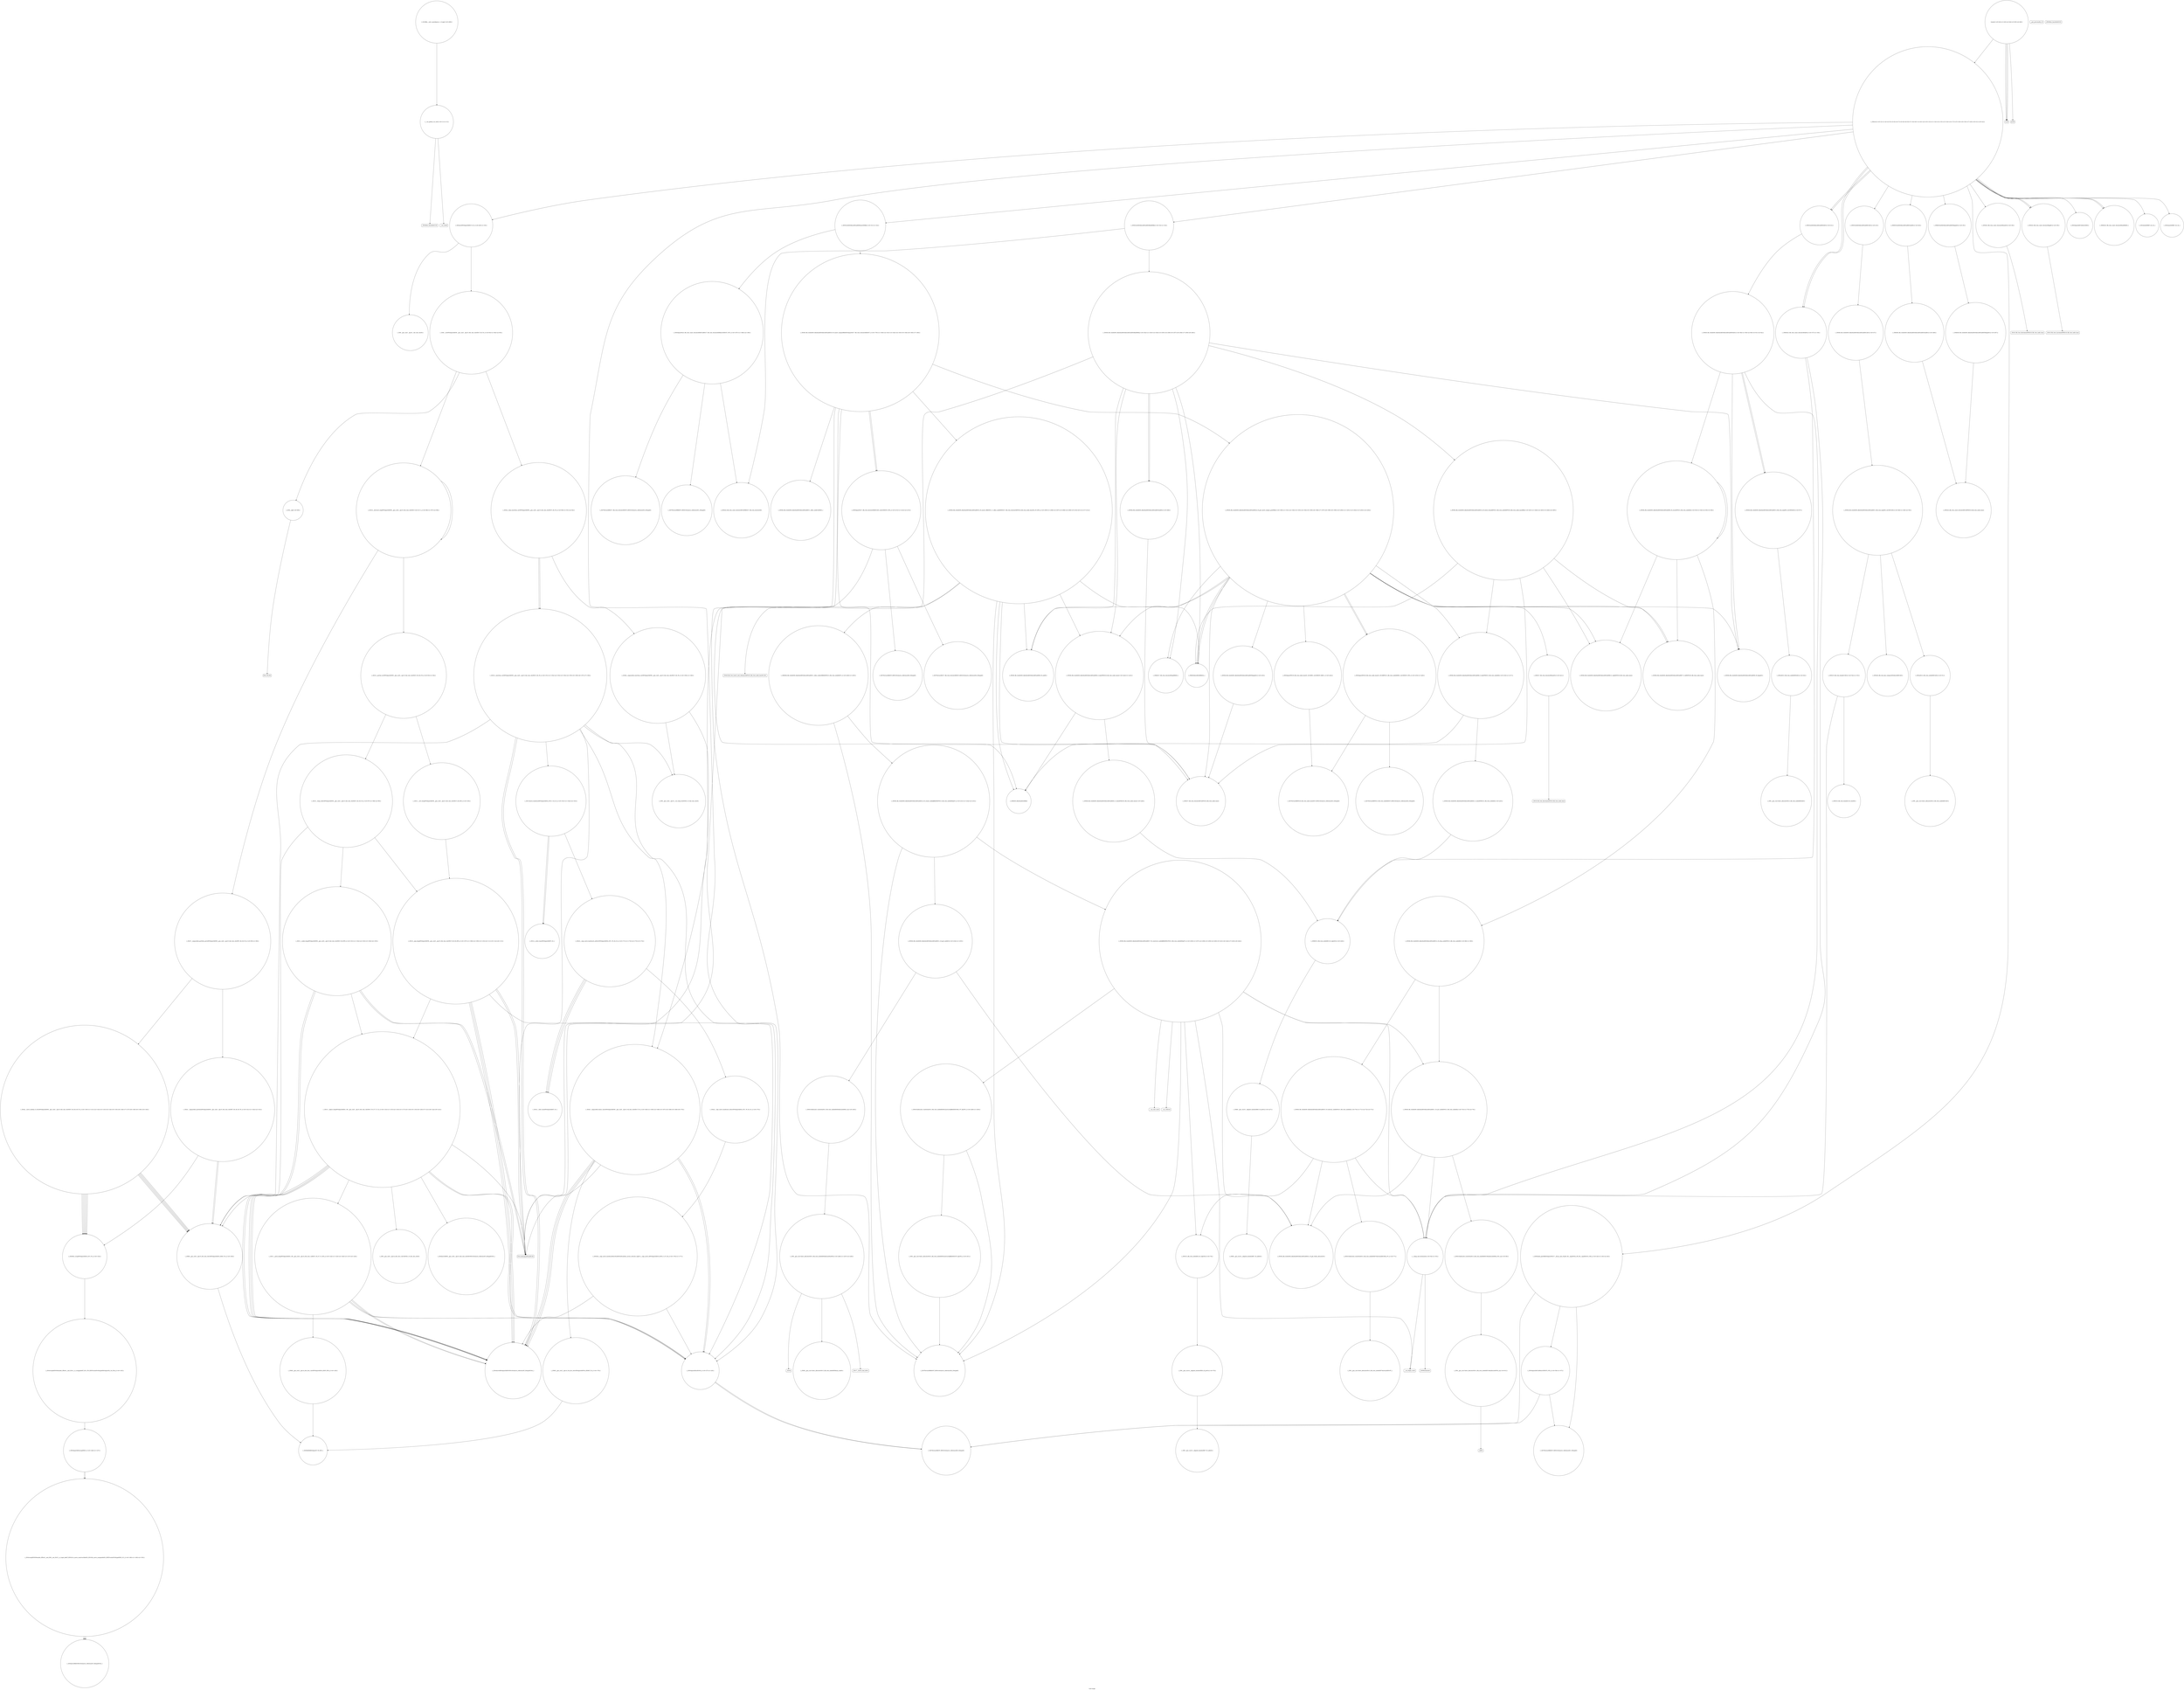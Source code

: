 digraph "Call Graph" {
	label="Call Graph";

	Node0x55cd95eae5d0 [shape=record,shape=circle,label="{__cxx_global_var_init|{<s0>1|<s1>2}}"];
	Node0x55cd95eae5d0:s0 -> Node0x55cd95eae650[color=black];
	Node0x55cd95eae5d0:s1 -> Node0x55cd961ba3a0[color=black];
	Node0x55cd961bdf40 [shape=record,shape=circle,label="{_ZN9__gnu_cxx5__ops15__val_comp_iterENS0_15_Iter_less_iterE}"];
	Node0x55cd961ba5a0 [shape=record,shape=Mrecord,label="{__gxx_personality_v0}"];
	Node0x55cd961bbaa0 [shape=record,shape=circle,label="{_ZNSt8_Rb_treeIiiSt9_IdentityIiESt4lessIiESaIiEE16_M_insert_uniqueIRKiEESt4pairISt17_Rb_tree_iteratorIiEbEOT_|{<s0>179|<s1>180|<s2>181|<s3>182|<s4>183|<s5>184|<s6>185|<s7>186}}"];
	Node0x55cd961bbaa0:s0 -> Node0x55cd961bbc20[color=black];
	Node0x55cd961bbaa0:s1 -> Node0x55cd961bbba0[color=black];
	Node0x55cd961bbaa0:s2 -> Node0x55cd961bbca0[color=black];
	Node0x55cd961bbaa0:s3 -> Node0x55cd961bbda0[color=black];
	Node0x55cd961bbaa0:s4 -> Node0x55cd961bbd20[color=black];
	Node0x55cd961bbaa0:s5 -> Node0x55cd961bbe20[color=black];
	Node0x55cd961bbaa0:s6 -> Node0x55cd961bbea0[color=black];
	Node0x55cd961bbaa0:s7 -> Node0x55cd961bbe20[color=black];
	Node0x55cd961ba920 [shape=record,shape=circle,label="{_ZNKSt3setIiSt4lessIiESaIiEE5beginEv|{<s0>35}}"];
	Node0x55cd961ba920:s0 -> Node0x55cd961c0ae0[color=black];
	Node0x55cd961bbe20 [shape=record,shape=circle,label="{_ZNSt4pairISt17_Rb_tree_iteratorIiEbEC2IS1_bLb1EEEOT_OT0_|{<s0>213|<s1>214|<s2>215}}"];
	Node0x55cd961bbe20:s0 -> Node0x55cd961c06e0[color=black];
	Node0x55cd961bbe20:s1 -> Node0x55cd961bd5c0[color=black];
	Node0x55cd961bbe20:s2 -> Node0x55cd961c0760[color=black];
	Node0x55cd961baca0 [shape=record,shape=circle,label="{_ZNSt3setIiSt4lessIiESaIiEED2Ev|{<s0>41}}"];
	Node0x55cd961baca0:s0 -> Node0x55cd961bb520[color=black];
	Node0x55cd961bc1a0 [shape=record,shape=circle,label="{_ZNSt4pairIPSt18_Rb_tree_node_baseS1_EC2IRPSt13_Rb_tree_nodeIiERS1_Lb1EEEOT_OT0_|{<s0>219|<s1>220}}"];
	Node0x55cd961bc1a0:s0 -> Node0x55cd961bc5a0[color=black];
	Node0x55cd961bc1a0:s1 -> Node0x55cd961bc620[color=black];
	Node0x55cd961bb020 [shape=record,shape=circle,label="{_ZNSt20_Rb_tree_key_compareISt4lessIiEEC2Ev}"];
	Node0x55cd961bc520 [shape=record,shape=circle,label="{_ZNK9__gnu_cxx16__aligned_membufIiE7_M_addrEv}"];
	Node0x55cd961bb3a0 [shape=record,shape=circle,label="{_ZSt7forwardIiEOT_RNSt16remove_referenceIS0_E4typeE}"];
	Node0x55cd961bc8a0 [shape=record,shape=circle,label="{_ZNSt8_Rb_treeIiiSt9_IdentityIiESt4lessIiESaIiEE14_M_create_nodeIJRKiEEEPSt13_Rb_tree_nodeIiEDpOT_|{<s0>231|<s1>232|<s2>233}}"];
	Node0x55cd961bc8a0:s0 -> Node0x55cd961bc920[color=black];
	Node0x55cd961bc8a0:s1 -> Node0x55cd961bbda0[color=black];
	Node0x55cd961bc8a0:s2 -> Node0x55cd961bc9a0[color=black];
	Node0x55cd961bb720 [shape=record,shape=circle,label="{_ZNSt8_Rb_treeIiiSt9_IdentityIiESt4lessIiESaIiEE8_S_rightEPSt18_Rb_tree_node_base}"];
	Node0x55cd961c0460 [shape=record,shape=Mrecord,label="{_Znwm}"];
	Node0x55cd961bcac0 [shape=record,shape=circle,label="{_ZNSt13_Rb_tree_nodeIiE9_M_valptrEv|{<s0>78}}"];
	Node0x55cd961bcac0:s0 -> Node0x55cd961bcbc0[color=black];
	Node0x55cd961c07e0 [shape=record,shape=circle,label="{_ZSt7forwardIRSt17_Rb_tree_iteratorIiEEOT_RNSt16remove_referenceIS3_E4typeE}"];
	Node0x55cd961bce40 [shape=record,shape=circle,label="{_ZNSaISt13_Rb_tree_nodeIiEED2Ev|{<s0>82}}"];
	Node0x55cd961bce40:s0 -> Node0x55cd961bcec0[color=black];
	Node0x55cd961c0b60 [shape=record,shape=circle,label="{_ZNSt23_Rb_tree_const_iteratorIiEC2EPKSt18_Rb_tree_node_base}"];
	Node0x55cd961bd1c0 [shape=record,shape=circle,label="{_ZSt14__partial_sortIPSt4pairIiiEN9__gnu_cxx5__ops15_Iter_less_iterEEvT_S6_S6_T0_|{<s0>93|<s1>94}}"];
	Node0x55cd961bd1c0:s0 -> Node0x55cd961bd2c0[color=black];
	Node0x55cd961bd1c0:s1 -> Node0x55cd961bd340[color=black];
	Node0x55cd961bd540 [shape=record,shape=circle,label="{_ZSt4moveIRSt4pairIiiEEONSt16remove_referenceIT_E4typeEOS4_}"];
	Node0x55cd961bd8c0 [shape=record,shape=circle,label="{_ZStltIiiEbRKSt4pairIT_T0_ES5_}"];
	Node0x55cd961bdc40 [shape=record,shape=circle,label="{_ZSt4moveIRiEONSt16remove_referenceIT_E4typeEOS2_}"];
	Node0x55cd95eae650 [shape=record,shape=Mrecord,label="{_ZNSt8ios_base4InitC1Ev}"];
	Node0x55cd961bdfc0 [shape=record,shape=circle,label="{_ZSt23__copy_move_backward_a2ILb1EPSt4pairIiiES2_ET1_T0_S4_S3_|{<s0>171|<s1>172|<s2>173|<s3>174}}"];
	Node0x55cd961bdfc0:s0 -> Node0x55cd961be140[color=black];
	Node0x55cd961bdfc0:s1 -> Node0x55cd961be140[color=black];
	Node0x55cd961bdfc0:s2 -> Node0x55cd961be140[color=black];
	Node0x55cd961bdfc0:s3 -> Node0x55cd961be0c0[color=black];
	Node0x55cd961ba620 [shape=record,shape=circle,label="{_ZSt9make_pairIiRiESt4pairINSt17__decay_and_stripIT_E6__typeENS2_IT0_E6__typeEEOS3_OS6_|{<s0>24|<s1>25|<s2>26}}"];
	Node0x55cd961ba620:s0 -> Node0x55cd961bb3a0[color=black];
	Node0x55cd961ba620:s1 -> Node0x55cd961bb420[color=black];
	Node0x55cd961ba620:s2 -> Node0x55cd961bb4a0[color=black];
	Node0x55cd961bbb20 [shape=record,shape=circle,label="{_ZNSt4pairISt23_Rb_tree_const_iteratorIiEbEC2IRSt17_Rb_tree_iteratorIiERbLb1EEEOT_OT0_|{<s0>187|<s1>188|<s2>189}}"];
	Node0x55cd961bbb20:s0 -> Node0x55cd961c07e0[color=black];
	Node0x55cd961bbb20:s1 -> Node0x55cd961c0860[color=black];
	Node0x55cd961bbb20:s2 -> Node0x55cd961c08e0[color=black];
	Node0x55cd961ba9a0 [shape=record,shape=circle,label="{_ZNSt23_Rb_tree_const_iteratorIiEmmEv|{<s0>36}}"];
	Node0x55cd961ba9a0:s0 -> Node0x55cd961c0be0[color=black];
	Node0x55cd961bbea0 [shape=record,shape=circle,label="{_ZNSt17_Rb_tree_iteratorIiEC2EPSt18_Rb_tree_node_base}"];
	Node0x55cd961bad20 [shape=record,shape=circle,label="{main|{<s0>42|<s1>43|<s2>44|<s3>45|<s4>46}}"];
	Node0x55cd961bad20:s0 -> Node0x55cd961bada0[color=black];
	Node0x55cd961bad20:s1 -> Node0x55cd961bada0[color=black];
	Node0x55cd961bad20:s2 -> Node0x55cd961bada0[color=black];
	Node0x55cd961bad20:s3 -> Node0x55cd961ba420[color=black];
	Node0x55cd961bad20:s4 -> Node0x55cd961bae20[color=black];
	Node0x55cd961bc220 [shape=record,shape=circle,label="{_ZNSt17_Rb_tree_iteratorIiEmmEv|{<s0>221}}"];
	Node0x55cd961bc220:s0 -> Node0x55cd961bc6a0[color=black];
	Node0x55cd961bb0a0 [shape=record,shape=circle,label="{_ZNSt15_Rb_tree_headerC2Ev|{<s0>52|<s1>53}}"];
	Node0x55cd961bb0a0:s0 -> Node0x55cd961bb1a0[color=black];
	Node0x55cd961bb0a0:s1 -> Node0x55cd961bb220[color=black];
	Node0x55cd961bc5a0 [shape=record,shape=circle,label="{_ZSt7forwardIRPSt13_Rb_tree_nodeIiEEOT_RNSt16remove_referenceIS4_E4typeE}"];
	Node0x55cd961bb420 [shape=record,shape=circle,label="{_ZSt7forwardIRiEOT_RNSt16remove_referenceIS1_E4typeE}"];
	Node0x55cd961bc920 [shape=record,shape=circle,label="{_ZNSt8_Rb_treeIiiSt9_IdentityIiESt4lessIiESaIiEE11_M_get_nodeEv|{<s0>234|<s1>235}}"];
	Node0x55cd961bc920:s0 -> Node0x55cd961bca40[color=black];
	Node0x55cd961bc920:s1 -> Node0x55cd961c0260[color=black];
	Node0x55cd961bb7a0 [shape=record,shape=circle,label="{_ZNSt8_Rb_treeIiiSt9_IdentityIiESt4lessIiESaIiEE7_S_leftEPSt18_Rb_tree_node_base}"];
	Node0x55cd961c04e0 [shape=record,shape=circle,label="{_ZNSt16allocator_traitsISaISt13_Rb_tree_nodeIiEEE9constructIiJRKiEEEvRS2_PT_DpOT0_|{<s0>249|<s1>250}}"];
	Node0x55cd961c04e0:s0 -> Node0x55cd961bbda0[color=black];
	Node0x55cd961c04e0:s1 -> Node0x55cd961c0660[color=black];
	Node0x55cd961bcb40 [shape=record,shape=circle,label="{_ZN9__gnu_cxx13new_allocatorISt13_Rb_tree_nodeIiEE7destroyIiEEvPT_}"];
	Node0x55cd961c0860 [shape=record,shape=circle,label="{_ZNSt23_Rb_tree_const_iteratorIiEC2ERKSt17_Rb_tree_iteratorIiE}"];
	Node0x55cd961bcec0 [shape=record,shape=circle,label="{_ZN9__gnu_cxx13new_allocatorISt13_Rb_tree_nodeIiEED2Ev}"];
	Node0x55cd961c0be0 [shape=record,shape=Mrecord,label="{_ZSt18_Rb_tree_decrementPKSt18_Rb_tree_node_base}"];
	Node0x55cd961bd240 [shape=record,shape=circle,label="{_ZSt27__unguarded_partition_pivotIPSt4pairIiiEN9__gnu_cxx5__ops15_Iter_less_iterEET_S6_S6_T0_|{<s0>95|<s1>96}}"];
	Node0x55cd961bd240:s0 -> Node0x55cd961bd940[color=black];
	Node0x55cd961bd240:s1 -> Node0x55cd961bd9c0[color=black];
	Node0x55cd961bd5c0 [shape=record,shape=Mrecord,label="{llvm.memcpy.p0i8.p0i8.i64}"];
	Node0x55cd961bd940 [shape=record,shape=circle,label="{_ZSt22__move_median_to_firstIPSt4pairIiiEN9__gnu_cxx5__ops15_Iter_less_iterEEvT_S6_S6_S6_T0_|{<s0>130|<s1>131|<s2>132|<s3>133|<s4>134|<s5>135|<s6>136|<s7>137|<s8>138|<s9>139|<s10>140}}"];
	Node0x55cd961bd940:s0 -> Node0x55cd961bd440[color=black];
	Node0x55cd961bd940:s1 -> Node0x55cd961bd440[color=black];
	Node0x55cd961bd940:s2 -> Node0x55cd961bda40[color=black];
	Node0x55cd961bd940:s3 -> Node0x55cd961bd440[color=black];
	Node0x55cd961bd940:s4 -> Node0x55cd961bda40[color=black];
	Node0x55cd961bd940:s5 -> Node0x55cd961bda40[color=black];
	Node0x55cd961bd940:s6 -> Node0x55cd961bd440[color=black];
	Node0x55cd961bd940:s7 -> Node0x55cd961bda40[color=black];
	Node0x55cd961bd940:s8 -> Node0x55cd961bd440[color=black];
	Node0x55cd961bd940:s9 -> Node0x55cd961bda40[color=black];
	Node0x55cd961bd940:s10 -> Node0x55cd961bda40[color=black];
	Node0x55cd961bdcc0 [shape=record,shape=Mrecord,label="{llvm.ctlz.i64}"];
	Node0x55cd961ba320 [shape=record,shape=Mrecord,label="{_ZNSt8ios_base4InitD1Ev}"];
	Node0x55cd961be040 [shape=record,shape=circle,label="{_ZSt12__miter_baseIPSt4pairIiiEET_S3_}"];
	Node0x55cd961ba6a0 [shape=record,shape=circle,label="{_ZNSt4pairIiiEaSEOS0_|{<s0>27|<s1>28}}"];
	Node0x55cd961ba6a0:s0 -> Node0x55cd961bb3a0[color=black];
	Node0x55cd961ba6a0:s1 -> Node0x55cd961bb3a0[color=black];
	Node0x55cd961bbba0 [shape=record,shape=circle,label="{_ZNSt8_Rb_treeIiiSt9_IdentityIiESt4lessIiESaIiEE24_M_get_insert_unique_posERKi|{<s0>190|<s1>191|<s2>192|<s3>193|<s4>194|<s5>195|<s6>196|<s7>197|<s8>198|<s9>199|<s10>200|<s11>201|<s12>202|<s13>203|<s14>204}}"];
	Node0x55cd961bbba0:s0 -> Node0x55cd961bb620[color=black];
	Node0x55cd961bbba0:s1 -> Node0x55cd961bbf20[color=black];
	Node0x55cd961bbba0:s2 -> Node0x55cd961bc020[color=black];
	Node0x55cd961bbba0:s3 -> Node0x55cd961bbfa0[color=black];
	Node0x55cd961bbba0:s4 -> Node0x55cd961bb7a0[color=black];
	Node0x55cd961bbba0:s5 -> Node0x55cd961bb720[color=black];
	Node0x55cd961bbba0:s6 -> Node0x55cd961bbea0[color=black];
	Node0x55cd961bbba0:s7 -> Node0x55cd961bc120[color=black];
	Node0x55cd961bbba0:s8 -> Node0x55cd961bc0a0[color=black];
	Node0x55cd961bbba0:s9 -> Node0x55cd961bc1a0[color=black];
	Node0x55cd961bbba0:s10 -> Node0x55cd961bc220[color=black];
	Node0x55cd961bbba0:s11 -> Node0x55cd961bc2a0[color=black];
	Node0x55cd961bbba0:s12 -> Node0x55cd961bbfa0[color=black];
	Node0x55cd961bbba0:s13 -> Node0x55cd961bc1a0[color=black];
	Node0x55cd961bbba0:s14 -> Node0x55cd961bc320[color=black];
	Node0x55cd961baa20 [shape=record,shape=circle,label="{_ZNKSt23_Rb_tree_const_iteratorIiEdeEv|{<s0>37|<s1>38}}"];
	Node0x55cd961baa20:s0 -> Node0x55cd961bc420[color=black];
	Node0x55cd961baa20:s1 -> Node0x55cd961bb220[color=black];
	Node0x55cd961bbf20 [shape=record,shape=circle,label="{_ZNSt8_Rb_treeIiiSt9_IdentityIiESt4lessIiESaIiEE6_M_endEv}"];
	Node0x55cd961bada0 [shape=record,shape=Mrecord,label="{scanf}"];
	Node0x55cd961bc2a0 [shape=record,shape=circle,label="{_ZNSt8_Rb_treeIiiSt9_IdentityIiESt4lessIiESaIiEE6_S_keyEPKSt18_Rb_tree_node_base|{<s0>222|<s1>223}}"];
	Node0x55cd961bc2a0:s0 -> Node0x55cd961bc720[color=black];
	Node0x55cd961bc2a0:s1 -> Node0x55cd961bbc20[color=black];
	Node0x55cd961bb120 [shape=record,shape=circle,label="{_ZN9__gnu_cxx13new_allocatorISt13_Rb_tree_nodeIiEEC2Ev}"];
	Node0x55cd961bc620 [shape=record,shape=circle,label="{_ZSt7forwardIRPSt18_Rb_tree_node_baseEOT_RNSt16remove_referenceIS3_E4typeE}"];
	Node0x55cd961bb4a0 [shape=record,shape=circle,label="{_ZNSt4pairIiiEC2IiRiLb1EEEOT_OT0_|{<s0>56|<s1>57}}"];
	Node0x55cd961bb4a0:s0 -> Node0x55cd961bb3a0[color=black];
	Node0x55cd961bb4a0:s1 -> Node0x55cd961bb420[color=black];
	Node0x55cd961bc9a0 [shape=record,shape=circle,label="{_ZNSt8_Rb_treeIiiSt9_IdentityIiESt4lessIiESaIiEE17_M_construct_nodeIJRKiEEEvPSt13_Rb_tree_nodeIiEDpOT_|{<s0>236|<s1>237|<s2>238|<s3>239|<s4>240|<s5>241|<s6>242|<s7>243|<s8>244}}"];
	Node0x55cd961bc9a0:s0 -> Node0x55cd961bca40[color=black];
	Node0x55cd961bc9a0:s1 -> Node0x55cd961bcac0[color=black];
	Node0x55cd961bc9a0:s2 -> Node0x55cd961bbda0[color=black];
	Node0x55cd961bc9a0:s3 -> Node0x55cd961c04e0[color=black];
	Node0x55cd961bc9a0:s4 -> Node0x55cd961bb2a0[color=black];
	Node0x55cd961bc9a0:s5 -> Node0x55cd961bb920[color=black];
	Node0x55cd961bc9a0:s6 -> Node0x55cd961c0560[color=black];
	Node0x55cd961bc9a0:s7 -> Node0x55cd961c05e0[color=black];
	Node0x55cd961bc9a0:s8 -> Node0x55cd961bb220[color=black];
	Node0x55cd961bb820 [shape=record,shape=circle,label="{_ZNSt8_Rb_treeIiiSt9_IdentityIiESt4lessIiESaIiEE12_M_drop_nodeEPSt13_Rb_tree_nodeIiE|{<s0>68|<s1>69}}"];
	Node0x55cd961bb820:s0 -> Node0x55cd961bb8a0[color=black];
	Node0x55cd961bb820:s1 -> Node0x55cd961bb920[color=black];
	Node0x55cd961c0560 [shape=record,shape=Mrecord,label="{__cxa_rethrow}"];
	Node0x55cd961bcbc0 [shape=record,shape=circle,label="{_ZN9__gnu_cxx16__aligned_membufIiE6_M_ptrEv|{<s0>79}}"];
	Node0x55cd961bcbc0:s0 -> Node0x55cd961bcc40[color=black];
	Node0x55cd961c08e0 [shape=record,shape=circle,label="{_ZSt7forwardIRbEOT_RNSt16remove_referenceIS1_E4typeE}"];
	Node0x55cd961bcf40 [shape=record,shape=circle,label="{_ZSt6__sortIPSt4pairIiiEN9__gnu_cxx5__ops15_Iter_less_iterEEvT_S6_T0_|{<s0>83|<s1>84|<s2>85}}"];
	Node0x55cd961bcf40:s0 -> Node0x55cd961bd0c0[color=black];
	Node0x55cd961bcf40:s1 -> Node0x55cd961bd040[color=black];
	Node0x55cd961bcf40:s2 -> Node0x55cd961bd140[color=black];
	Node0x55cd961c0c60 [shape=record,shape=Mrecord,label="{_ZSt18_Rb_tree_incrementPKSt18_Rb_tree_node_base}"];
	Node0x55cd961bd2c0 [shape=record,shape=circle,label="{_ZSt13__heap_selectIPSt4pairIiiEN9__gnu_cxx5__ops15_Iter_less_iterEEvT_S6_S6_T0_|{<s0>97|<s1>98|<s2>99}}"];
	Node0x55cd961bd2c0:s0 -> Node0x55cd961bd3c0[color=black];
	Node0x55cd961bd2c0:s1 -> Node0x55cd961bd440[color=black];
	Node0x55cd961bd2c0:s2 -> Node0x55cd961bd4c0[color=black];
	Node0x55cd961bd640 [shape=record,shape=circle,label="{_ZSt13__adjust_heapIPSt4pairIiiElS1_N9__gnu_cxx5__ops15_Iter_less_iterEEvT_T0_S7_T1_T2_|{<s0>114|<s1>115|<s2>116|<s3>117|<s4>118|<s5>119|<s6>120|<s7>121|<s8>122|<s9>123}}"];
	Node0x55cd961bd640:s0 -> Node0x55cd961bd440[color=black];
	Node0x55cd961bd640:s1 -> Node0x55cd961bd540[color=black];
	Node0x55cd961bd640:s2 -> Node0x55cd961ba6a0[color=black];
	Node0x55cd961bd640:s3 -> Node0x55cd961bd540[color=black];
	Node0x55cd961bd640:s4 -> Node0x55cd961ba6a0[color=black];
	Node0x55cd961bd640:s5 -> Node0x55cd961bd6c0[color=black];
	Node0x55cd961bd640:s6 -> Node0x55cd961bd740[color=black];
	Node0x55cd961bd640:s7 -> Node0x55cd961bd540[color=black];
	Node0x55cd961bd640:s8 -> Node0x55cd961bd5c0[color=black];
	Node0x55cd961bd640:s9 -> Node0x55cd961bd7c0[color=black];
	Node0x55cd961bd9c0 [shape=record,shape=circle,label="{_ZSt21__unguarded_partitionIPSt4pairIiiEN9__gnu_cxx5__ops15_Iter_less_iterEET_S6_S6_S6_T0_|{<s0>141|<s1>142|<s2>143}}"];
	Node0x55cd961bd9c0:s0 -> Node0x55cd961bd440[color=black];
	Node0x55cd961bd9c0:s1 -> Node0x55cd961bd440[color=black];
	Node0x55cd961bd9c0:s2 -> Node0x55cd961bda40[color=black];
	Node0x55cd961bdd40 [shape=record,shape=circle,label="{_ZSt16__insertion_sortIPSt4pairIiiEN9__gnu_cxx5__ops15_Iter_less_iterEEvT_S6_T0_|{<s0>151|<s1>152|<s2>153|<s3>154|<s4>155|<s5>156|<s6>157|<s7>158}}"];
	Node0x55cd961bdd40:s0 -> Node0x55cd961bd440[color=black];
	Node0x55cd961bdd40:s1 -> Node0x55cd961bd540[color=black];
	Node0x55cd961bdd40:s2 -> Node0x55cd961bd5c0[color=black];
	Node0x55cd961bdd40:s3 -> Node0x55cd961bde40[color=black];
	Node0x55cd961bdd40:s4 -> Node0x55cd961bd540[color=black];
	Node0x55cd961bdd40:s5 -> Node0x55cd961ba6a0[color=black];
	Node0x55cd961bdd40:s6 -> Node0x55cd961bdf40[color=black];
	Node0x55cd961bdd40:s7 -> Node0x55cd961bdec0[color=black];
	Node0x55cd961ba3a0 [shape=record,shape=Mrecord,label="{__cxa_atexit}"];
	Node0x55cd961be0c0 [shape=record,shape=circle,label="{_ZSt22__copy_move_backward_aILb1EPSt4pairIiiES2_ET1_T0_S4_S3_|{<s0>175}}"];
	Node0x55cd961be0c0:s0 -> Node0x55cd961be1c0[color=black];
	Node0x55cd961ba720 [shape=record,shape=circle,label="{_ZSt4sortIPSt4pairIiiEEvT_S3_|{<s0>29|<s1>30}}"];
	Node0x55cd961ba720:s0 -> Node0x55cd961bcfc0[color=black];
	Node0x55cd961ba720:s1 -> Node0x55cd961bcf40[color=black];
	Node0x55cd961bbc20 [shape=record,shape=circle,label="{_ZNKSt9_IdentityIiEclERKi}"];
	Node0x55cd961baaa0 [shape=record,shape=circle,label="{_ZNSt23_Rb_tree_const_iteratorIiEppEv|{<s0>39}}"];
	Node0x55cd961baaa0:s0 -> Node0x55cd961c0c60[color=black];
	Node0x55cd961bbfa0 [shape=record,shape=circle,label="{_ZNKSt4lessIiEclERKiS2_}"];
	Node0x55cd961bae20 [shape=record,shape=Mrecord,label="{printf}"];
	Node0x55cd961bc320 [shape=record,shape=circle,label="{_ZNSt4pairIPSt18_Rb_tree_node_baseS1_EC2IRS1_Lb1EEEOT_RKS1_|{<s0>224}}"];
	Node0x55cd961bc320:s0 -> Node0x55cd961bc620[color=black];
	Node0x55cd961bb1a0 [shape=record,shape=circle,label="{_ZNSt15_Rb_tree_header8_M_resetEv}"];
	Node0x55cd961bc6a0 [shape=record,shape=Mrecord,label="{_ZSt18_Rb_tree_decrementPSt18_Rb_tree_node_base}"];
	Node0x55cd961bb520 [shape=record,shape=circle,label="{_ZNSt8_Rb_treeIiiSt9_IdentityIiESt4lessIiESaIiEED2Ev|{<s0>58|<s1>59|<s2>60|<s3>61|<s4>62}}"];
	Node0x55cd961bb520:s0 -> Node0x55cd961bb620[color=black];
	Node0x55cd961bb520:s1 -> Node0x55cd961bb5a0[color=black];
	Node0x55cd961bb520:s2 -> Node0x55cd961bb6a0[color=black];
	Node0x55cd961bb520:s3 -> Node0x55cd961bb6a0[color=black];
	Node0x55cd961bb520:s4 -> Node0x55cd961bb220[color=black];
	Node0x55cd961c0260 [shape=record,shape=circle,label="{_ZNSt16allocator_traitsISaISt13_Rb_tree_nodeIiEEE8allocateERS2_m|{<s0>245}}"];
	Node0x55cd961c0260:s0 -> Node0x55cd961c02e0[color=black];
	Node0x55cd961bb8a0 [shape=record,shape=circle,label="{_ZNSt8_Rb_treeIiiSt9_IdentityIiESt4lessIiESaIiEE15_M_destroy_nodeEPSt13_Rb_tree_nodeIiE|{<s0>70|<s1>71|<s2>72|<s3>73}}"];
	Node0x55cd961bb8a0:s0 -> Node0x55cd961bca40[color=black];
	Node0x55cd961bb8a0:s1 -> Node0x55cd961bcac0[color=black];
	Node0x55cd961bb8a0:s2 -> Node0x55cd961bb9a0[color=black];
	Node0x55cd961bb8a0:s3 -> Node0x55cd961bb220[color=black];
	Node0x55cd961c05e0 [shape=record,shape=Mrecord,label="{__cxa_end_catch}"];
	Node0x55cd961bcc40 [shape=record,shape=circle,label="{_ZN9__gnu_cxx16__aligned_membufIiE7_M_addrEv}"];
	Node0x55cd961c0960 [shape=record,shape=circle,label="{_ZNSt8_Rb_treeIiiSt9_IdentityIiESt4lessIiESaIiEE4findERKi|{<s0>252|<s1>253|<s2>254|<s3>255|<s4>256|<s5>257|<s6>258|<s7>259|<s8>260}}"];
	Node0x55cd961c0960:s0 -> Node0x55cd961bb620[color=black];
	Node0x55cd961c0960:s1 -> Node0x55cd961bbf20[color=black];
	Node0x55cd961c0960:s2 -> Node0x55cd961c09e0[color=black];
	Node0x55cd961c0960:s3 -> Node0x55cd961c0a60[color=black];
	Node0x55cd961c0960:s4 -> Node0x55cd961bc0a0[color=black];
	Node0x55cd961c0960:s5 -> Node0x55cd961bc2a0[color=black];
	Node0x55cd961c0960:s6 -> Node0x55cd961bbfa0[color=black];
	Node0x55cd961c0960:s7 -> Node0x55cd961c0a60[color=black];
	Node0x55cd961c0960:s8 -> Node0x55cd961bd5c0[color=black];
	Node0x55cd961bcfc0 [shape=record,shape=circle,label="{_ZN9__gnu_cxx5__ops16__iter_less_iterEv}"];
	Node0x55cd961c0ce0 [shape=record,shape=circle,label="{_ZNKSt8_Rb_treeIiiSt9_IdentityIiESt4lessIiESaIiEE3endEv|{<s0>268}}"];
	Node0x55cd961c0ce0:s0 -> Node0x55cd961c0b60[color=black];
	Node0x55cd961bd340 [shape=record,shape=circle,label="{_ZSt11__sort_heapIPSt4pairIiiEN9__gnu_cxx5__ops15_Iter_less_iterEEvT_S6_RT0_|{<s0>100}}"];
	Node0x55cd961bd340:s0 -> Node0x55cd961bd4c0[color=black];
	Node0x55cd961bd6c0 [shape=record,shape=circle,label="{_ZSt4moveIRN9__gnu_cxx5__ops15_Iter_less_iterEEONSt16remove_referenceIT_E4typeEOS5_}"];
	Node0x55cd961bda40 [shape=record,shape=circle,label="{_ZSt9iter_swapIPSt4pairIiiES2_EvT_T0_|{<s0>144}}"];
	Node0x55cd961bda40:s0 -> Node0x55cd961bdac0[color=black];
	Node0x55cd961bddc0 [shape=record,shape=circle,label="{_ZSt26__unguarded_insertion_sortIPSt4pairIiiEN9__gnu_cxx5__ops15_Iter_less_iterEEvT_S6_T0_|{<s0>159|<s1>160}}"];
	Node0x55cd961bddc0:s0 -> Node0x55cd961bdf40[color=black];
	Node0x55cd961bddc0:s1 -> Node0x55cd961bdec0[color=black];
	Node0x55cd961ba420 [shape=record,shape=circle,label="{_Z4liczv|{<s0>3|<s1>4|<s2>5|<s3>6|<s4>7|<s5>8|<s6>9|<s7>10|<s8>11|<s9>12|<s10>13|<s11>14|<s12>15|<s13>16|<s14>17|<s15>18|<s16>19|<s17>20|<s18>21|<s19>22}}"];
	Node0x55cd961ba420:s0 -> Node0x55cd961ba4a0[color=black];
	Node0x55cd961ba420:s1 -> Node0x55cd961ba520[color=black];
	Node0x55cd961ba420:s2 -> Node0x55cd961ba620[color=black];
	Node0x55cd961ba420:s3 -> Node0x55cd961ba6a0[color=black];
	Node0x55cd961ba420:s4 -> Node0x55cd961baca0[color=black];
	Node0x55cd961ba420:s5 -> Node0x55cd961ba720[color=black];
	Node0x55cd961ba420:s6 -> Node0x55cd961ba7a0[color=black];
	Node0x55cd961ba420:s7 -> Node0x55cd961ba820[color=black];
	Node0x55cd961ba420:s8 -> Node0x55cd961ba920[color=black];
	Node0x55cd961ba420:s9 -> Node0x55cd961ba8a0[color=black];
	Node0x55cd961ba420:s10 -> Node0x55cd961ba9a0[color=black];
	Node0x55cd961ba420:s11 -> Node0x55cd961baa20[color=black];
	Node0x55cd961ba420:s12 -> Node0x55cd961baaa0[color=black];
	Node0x55cd961ba420:s13 -> Node0x55cd961bab20[color=black];
	Node0x55cd961ba420:s14 -> Node0x55cd961baaa0[color=black];
	Node0x55cd961ba420:s15 -> Node0x55cd961baba0[color=black];
	Node0x55cd961ba420:s16 -> Node0x55cd961ba8a0[color=black];
	Node0x55cd961ba420:s17 -> Node0x55cd961baa20[color=black];
	Node0x55cd961ba420:s18 -> Node0x55cd961bac20[color=black];
	Node0x55cd961ba420:s19 -> Node0x55cd961baca0[color=black];
	Node0x55cd961be140 [shape=record,shape=circle,label="{_ZSt12__niter_baseIPSt4pairIiiEET_S3_}"];
	Node0x55cd961ba7a0 [shape=record,shape=circle,label="{_ZNSt3setIiSt4lessIiESaIiEE6insertERKi|{<s0>31|<s1>32}}"];
	Node0x55cd961ba7a0:s0 -> Node0x55cd961bbaa0[color=black];
	Node0x55cd961ba7a0:s1 -> Node0x55cd961bbb20[color=black];
	Node0x55cd961bbca0 [shape=record,shape=circle,label="{_ZNSt8_Rb_treeIiiSt9_IdentityIiESt4lessIiESaIiEE11_Alloc_nodeC2ERS5_}"];
	Node0x55cd961bab20 [shape=record,shape=circle,label="{_ZSt3minIxERKT_S2_S2_}"];
	Node0x55cd961bc020 [shape=record,shape=circle,label="{_ZNSt8_Rb_treeIiiSt9_IdentityIiESt4lessIiESaIiEE6_S_keyEPKSt13_Rb_tree_nodeIiE|{<s0>216|<s1>217}}"];
	Node0x55cd961bc020:s0 -> Node0x55cd961bc3a0[color=black];
	Node0x55cd961bc020:s1 -> Node0x55cd961bbc20[color=black];
	Node0x55cd961baea0 [shape=record,shape=circle,label="{_ZNSt8_Rb_treeIiiSt9_IdentityIiESt4lessIiESaIiEEC2Ev|{<s0>47}}"];
	Node0x55cd961baea0:s0 -> Node0x55cd961baf20[color=black];
	Node0x55cd961bc3a0 [shape=record,shape=circle,label="{_ZNSt8_Rb_treeIiiSt9_IdentityIiESt4lessIiESaIiEE8_S_valueEPKSt13_Rb_tree_nodeIiE|{<s0>225}}"];
	Node0x55cd961bc3a0:s0 -> Node0x55cd961bc420[color=black];
	Node0x55cd961bb220 [shape=record,shape=circle,label="{__clang_call_terminate|{<s0>54|<s1>55}}"];
	Node0x55cd961bb220:s0 -> Node0x55cd961bb2a0[color=black];
	Node0x55cd961bb220:s1 -> Node0x55cd961bb320[color=black];
	Node0x55cd961bc720 [shape=record,shape=circle,label="{_ZNSt8_Rb_treeIiiSt9_IdentityIiESt4lessIiESaIiEE8_S_valueEPKSt18_Rb_tree_node_base|{<s0>228}}"];
	Node0x55cd961bc720:s0 -> Node0x55cd961bc420[color=black];
	Node0x55cd961bb5a0 [shape=record,shape=circle,label="{_ZNSt8_Rb_treeIiiSt9_IdentityIiESt4lessIiESaIiEE8_M_eraseEPSt13_Rb_tree_nodeIiE|{<s0>63|<s1>64|<s2>65|<s3>66}}"];
	Node0x55cd961bb5a0:s0 -> Node0x55cd961bb720[color=black];
	Node0x55cd961bb5a0:s1 -> Node0x55cd961bb5a0[color=black];
	Node0x55cd961bb5a0:s2 -> Node0x55cd961bb7a0[color=black];
	Node0x55cd961bb5a0:s3 -> Node0x55cd961bb820[color=black];
	Node0x55cd961c02e0 [shape=record,shape=circle,label="{_ZN9__gnu_cxx13new_allocatorISt13_Rb_tree_nodeIiEE8allocateEmPKv|{<s0>246|<s1>247|<s2>248}}"];
	Node0x55cd961c02e0:s0 -> Node0x55cd961c0360[color=black];
	Node0x55cd961c02e0:s1 -> Node0x55cd961c03e0[color=black];
	Node0x55cd961c02e0:s2 -> Node0x55cd961c0460[color=black];
	Node0x55cd961bb920 [shape=record,shape=circle,label="{_ZNSt8_Rb_treeIiiSt9_IdentityIiESt4lessIiESaIiEE11_M_put_nodeEPSt13_Rb_tree_nodeIiE|{<s0>74|<s1>75|<s2>76}}"];
	Node0x55cd961bb920:s0 -> Node0x55cd961bca40[color=black];
	Node0x55cd961bb920:s1 -> Node0x55cd961bccc0[color=black];
	Node0x55cd961bb920:s2 -> Node0x55cd961bb220[color=black];
	Node0x55cd961c0660 [shape=record,shape=circle,label="{_ZN9__gnu_cxx13new_allocatorISt13_Rb_tree_nodeIiEE9constructIiJRKiEEEvPT_DpOT0_|{<s0>251}}"];
	Node0x55cd961c0660:s0 -> Node0x55cd961bbda0[color=black];
	Node0x55cd961bccc0 [shape=record,shape=circle,label="{_ZNSt16allocator_traitsISaISt13_Rb_tree_nodeIiEEE10deallocateERS2_PS1_m|{<s0>80}}"];
	Node0x55cd961bccc0:s0 -> Node0x55cd961bcd40[color=black];
	Node0x55cd961c09e0 [shape=record,shape=circle,label="{_ZNSt8_Rb_treeIiiSt9_IdentityIiESt4lessIiESaIiEE14_M_lower_boundEPSt13_Rb_tree_nodeIiEPSt18_Rb_tree_node_baseRKi|{<s0>261|<s1>262|<s2>263|<s3>264|<s4>265}}"];
	Node0x55cd961c09e0:s0 -> Node0x55cd961bc020[color=black];
	Node0x55cd961c09e0:s1 -> Node0x55cd961bbfa0[color=black];
	Node0x55cd961c09e0:s2 -> Node0x55cd961bb7a0[color=black];
	Node0x55cd961c09e0:s3 -> Node0x55cd961bb720[color=black];
	Node0x55cd961c09e0:s4 -> Node0x55cd961bbea0[color=black];
	Node0x55cd961bd040 [shape=record,shape=circle,label="{_ZSt16__introsort_loopIPSt4pairIiiElN9__gnu_cxx5__ops15_Iter_less_iterEEvT_S6_T0_T1_|{<s0>86|<s1>87|<s2>88}}"];
	Node0x55cd961bd040:s0 -> Node0x55cd961bd1c0[color=black];
	Node0x55cd961bd040:s1 -> Node0x55cd961bd240[color=black];
	Node0x55cd961bd040:s2 -> Node0x55cd961bd040[color=black];
	Node0x55cd961c0d60 [shape=record,shape=circle,label="{_GLOBAL__sub_I_pawelparys_1_0.cpp|{<s0>269}}"];
	Node0x55cd961c0d60:s0 -> Node0x55cd95eae5d0[color=black];
	Node0x55cd961bd3c0 [shape=record,shape=circle,label="{_ZSt11__make_heapIPSt4pairIiiEN9__gnu_cxx5__ops15_Iter_less_iterEEvT_S6_RT0_|{<s0>101|<s1>102|<s2>103|<s3>104|<s4>105}}"];
	Node0x55cd961bd3c0:s0 -> Node0x55cd961bd540[color=black];
	Node0x55cd961bd3c0:s1 -> Node0x55cd961bd5c0[color=black];
	Node0x55cd961bd3c0:s2 -> Node0x55cd961bd540[color=black];
	Node0x55cd961bd3c0:s3 -> Node0x55cd961bd5c0[color=black];
	Node0x55cd961bd3c0:s4 -> Node0x55cd961bd640[color=black];
	Node0x55cd961bd740 [shape=record,shape=circle,label="{_ZN9__gnu_cxx5__ops14_Iter_less_valC2ENS0_15_Iter_less_iterE}"];
	Node0x55cd961bdac0 [shape=record,shape=circle,label="{_ZSt4swapIiiENSt9enable_ifIXsr6__and_ISt14__is_swappableIT_ES1_IT0_EEE5valueEvE4typeERSt4pairIS2_S4_ESA_|{<s0>145}}"];
	Node0x55cd961bdac0:s0 -> Node0x55cd961bdb40[color=black];
	Node0x55cd961bde40 [shape=record,shape=circle,label="{_ZSt13move_backwardIPSt4pairIiiES2_ET0_T_S4_S3_|{<s0>161|<s1>162|<s2>163}}"];
	Node0x55cd961bde40:s0 -> Node0x55cd961be040[color=black];
	Node0x55cd961bde40:s1 -> Node0x55cd961be040[color=black];
	Node0x55cd961bde40:s2 -> Node0x55cd961bdfc0[color=black];
	Node0x55cd961ba4a0 [shape=record,shape=circle,label="{_ZNSt3setIiSt4lessIiESaIiEEC2Ev|{<s0>23}}"];
	Node0x55cd961ba4a0:s0 -> Node0x55cd961baea0[color=black];
	Node0x55cd961be1c0 [shape=record,shape=circle,label="{_ZNSt20__copy_move_backwardILb1ELb0ESt26random_access_iterator_tagE13__copy_move_bIPSt4pairIiiES5_EET0_T_S7_S6_|{<s0>176|<s1>177}}"];
	Node0x55cd961be1c0:s0 -> Node0x55cd961bd540[color=black];
	Node0x55cd961be1c0:s1 -> Node0x55cd961ba6a0[color=black];
	Node0x55cd961ba820 [shape=record,shape=circle,label="{_ZNSt3setIiSt4lessIiESaIiEE4findERKi|{<s0>33|<s1>34}}"];
	Node0x55cd961ba820:s0 -> Node0x55cd961c0960[color=black];
	Node0x55cd961ba820:s1 -> Node0x55cd961c0860[color=black];
	Node0x55cd961bbd20 [shape=record,shape=circle,label="{_ZNSt8_Rb_treeIiiSt9_IdentityIiESt4lessIiESaIiEE10_M_insert_IRKiNS5_11_Alloc_nodeEEESt17_Rb_tree_iteratorIiEPSt18_Rb_tree_node_baseSD_OT_RT0_|{<s0>205|<s1>206|<s2>207|<s3>208|<s4>209|<s5>210|<s6>211|<s7>212}}"];
	Node0x55cd961bbd20:s0 -> Node0x55cd961bbf20[color=black];
	Node0x55cd961bbd20:s1 -> Node0x55cd961bbc20[color=black];
	Node0x55cd961bbd20:s2 -> Node0x55cd961bc2a0[color=black];
	Node0x55cd961bbd20:s3 -> Node0x55cd961bbfa0[color=black];
	Node0x55cd961bbd20:s4 -> Node0x55cd961bbda0[color=black];
	Node0x55cd961bbd20:s5 -> Node0x55cd961bc7a0[color=black];
	Node0x55cd961bbd20:s6 -> Node0x55cd961bc820[color=black];
	Node0x55cd961bbd20:s7 -> Node0x55cd961bbea0[color=black];
	Node0x55cd961baba0 [shape=record,shape=circle,label="{_ZNKSt3setIiSt4lessIiESaIiEE3endEv|{<s0>40}}"];
	Node0x55cd961baba0:s0 -> Node0x55cd961c0ce0[color=black];
	Node0x55cd961bc0a0 [shape=record,shape=circle,label="{_ZNKSt17_Rb_tree_iteratorIiEeqERKS0_}"];
	Node0x55cd961baf20 [shape=record,shape=circle,label="{_ZNSt8_Rb_treeIiiSt9_IdentityIiESt4lessIiESaIiEE13_Rb_tree_implIS3_Lb1EEC2Ev|{<s0>48|<s1>49|<s2>50}}"];
	Node0x55cd961baf20:s0 -> Node0x55cd961bafa0[color=black];
	Node0x55cd961baf20:s1 -> Node0x55cd961bb020[color=black];
	Node0x55cd961baf20:s2 -> Node0x55cd961bb0a0[color=black];
	Node0x55cd961bc420 [shape=record,shape=circle,label="{_ZNKSt13_Rb_tree_nodeIiE9_M_valptrEv|{<s0>226}}"];
	Node0x55cd961bc420:s0 -> Node0x55cd961bc4a0[color=black];
	Node0x55cd961bb2a0 [shape=record,shape=Mrecord,label="{__cxa_begin_catch}"];
	Node0x55cd961bc7a0 [shape=record,shape=circle,label="{_ZNKSt8_Rb_treeIiiSt9_IdentityIiESt4lessIiESaIiEE11_Alloc_nodeclIRKiEEPSt13_Rb_tree_nodeIiEOT_|{<s0>229|<s1>230}}"];
	Node0x55cd961bc7a0:s0 -> Node0x55cd961bbda0[color=black];
	Node0x55cd961bc7a0:s1 -> Node0x55cd961bc8a0[color=black];
	Node0x55cd961bb620 [shape=record,shape=circle,label="{_ZNSt8_Rb_treeIiiSt9_IdentityIiESt4lessIiESaIiEE8_M_beginEv}"];
	Node0x55cd961c0360 [shape=record,shape=circle,label="{_ZNK9__gnu_cxx13new_allocatorISt13_Rb_tree_nodeIiEE8max_sizeEv}"];
	Node0x55cd961bb9a0 [shape=record,shape=circle,label="{_ZNSt16allocator_traitsISaISt13_Rb_tree_nodeIiEEE7destroyIiEEvRS2_PT_|{<s0>77}}"];
	Node0x55cd961bb9a0:s0 -> Node0x55cd961bcb40[color=black];
	Node0x55cd961c06e0 [shape=record,shape=circle,label="{_ZSt7forwardISt17_Rb_tree_iteratorIiEEOT_RNSt16remove_referenceIS2_E4typeE}"];
	Node0x55cd961bcd40 [shape=record,shape=circle,label="{_ZN9__gnu_cxx13new_allocatorISt13_Rb_tree_nodeIiEE10deallocateEPS2_m|{<s0>81}}"];
	Node0x55cd961bcd40:s0 -> Node0x55cd961bcdc0[color=black];
	Node0x55cd961c0a60 [shape=record,shape=circle,label="{_ZNSt8_Rb_treeIiiSt9_IdentityIiESt4lessIiESaIiEE3endEv|{<s0>266}}"];
	Node0x55cd961c0a60:s0 -> Node0x55cd961bbea0[color=black];
	Node0x55cd961bd0c0 [shape=record,shape=circle,label="{_ZSt4__lgl|{<s0>89}}"];
	Node0x55cd961bd0c0:s0 -> Node0x55cd961bdcc0[color=black];
	Node0x55cd961bd440 [shape=record,shape=circle,label="{_ZNK9__gnu_cxx5__ops15_Iter_less_iterclIPSt4pairIiiES5_EEbT_T0_|{<s0>106}}"];
	Node0x55cd961bd440:s0 -> Node0x55cd961bd8c0[color=black];
	Node0x55cd961bd7c0 [shape=record,shape=circle,label="{_ZSt11__push_heapIPSt4pairIiiElS1_N9__gnu_cxx5__ops14_Iter_less_valEEvT_T0_S7_T1_RT2_|{<s0>124|<s1>125|<s2>126|<s3>127|<s4>128}}"];
	Node0x55cd961bd7c0:s0 -> Node0x55cd961bd840[color=black];
	Node0x55cd961bd7c0:s1 -> Node0x55cd961bd540[color=black];
	Node0x55cd961bd7c0:s2 -> Node0x55cd961ba6a0[color=black];
	Node0x55cd961bd7c0:s3 -> Node0x55cd961bd540[color=black];
	Node0x55cd961bd7c0:s4 -> Node0x55cd961ba6a0[color=black];
	Node0x55cd961bdb40 [shape=record,shape=circle,label="{_ZNSt4pairIiiE4swapERS0_|{<s0>146|<s1>147}}"];
	Node0x55cd961bdb40:s0 -> Node0x55cd961bdbc0[color=black];
	Node0x55cd961bdb40:s1 -> Node0x55cd961bdbc0[color=black];
	Node0x55cd961bdec0 [shape=record,shape=circle,label="{_ZSt25__unguarded_linear_insertIPSt4pairIiiEN9__gnu_cxx5__ops14_Val_less_iterEEvT_T0_|{<s0>164|<s1>165|<s2>166|<s3>167|<s4>168|<s5>169|<s6>170}}"];
	Node0x55cd961bdec0:s0 -> Node0x55cd961bd540[color=black];
	Node0x55cd961bdec0:s1 -> Node0x55cd961bd5c0[color=black];
	Node0x55cd961bdec0:s2 -> Node0x55cd961bba20[color=black];
	Node0x55cd961bdec0:s3 -> Node0x55cd961bd540[color=black];
	Node0x55cd961bdec0:s4 -> Node0x55cd961ba6a0[color=black];
	Node0x55cd961bdec0:s5 -> Node0x55cd961bd540[color=black];
	Node0x55cd961bdec0:s6 -> Node0x55cd961ba6a0[color=black];
	Node0x55cd961ba520 [shape=record,shape=circle,label="{_ZNSt4pairIiiEC2IiiLb1EEEv}"];
	Node0x55cd961bba20 [shape=record,shape=circle,label="{_ZNK9__gnu_cxx5__ops14_Val_less_iterclISt4pairIiiEPS4_EEbRT_T0_|{<s0>178}}"];
	Node0x55cd961bba20:s0 -> Node0x55cd961bd8c0[color=black];
	Node0x55cd961ba8a0 [shape=record,shape=circle,label="{_ZNKSt23_Rb_tree_const_iteratorIiEneERKS0_}"];
	Node0x55cd961bbda0 [shape=record,shape=circle,label="{_ZSt7forwardIRKiEOT_RNSt16remove_referenceIS2_E4typeE}"];
	Node0x55cd961bac20 [shape=record,shape=circle,label="{_ZSt3maxIxERKT_S2_S2_}"];
	Node0x55cd961bc120 [shape=record,shape=circle,label="{_ZNSt8_Rb_treeIiiSt9_IdentityIiESt4lessIiESaIiEE5beginEv|{<s0>218}}"];
	Node0x55cd961bc120:s0 -> Node0x55cd961bbea0[color=black];
	Node0x55cd961bafa0 [shape=record,shape=circle,label="{_ZNSaISt13_Rb_tree_nodeIiEEC2Ev|{<s0>51}}"];
	Node0x55cd961bafa0:s0 -> Node0x55cd961bb120[color=black];
	Node0x55cd961bc4a0 [shape=record,shape=circle,label="{_ZNK9__gnu_cxx16__aligned_membufIiE6_M_ptrEv|{<s0>227}}"];
	Node0x55cd961bc4a0:s0 -> Node0x55cd961bc520[color=black];
	Node0x55cd961bb320 [shape=record,shape=Mrecord,label="{_ZSt9terminatev}"];
	Node0x55cd961bc820 [shape=record,shape=Mrecord,label="{_ZSt29_Rb_tree_insert_and_rebalancebPSt18_Rb_tree_node_baseS0_RS_}"];
	Node0x55cd961bb6a0 [shape=record,shape=circle,label="{_ZNSt8_Rb_treeIiiSt9_IdentityIiESt4lessIiESaIiEE13_Rb_tree_implIS3_Lb1EED2Ev|{<s0>67}}"];
	Node0x55cd961bb6a0:s0 -> Node0x55cd961bce40[color=black];
	Node0x55cd961c03e0 [shape=record,shape=Mrecord,label="{_ZSt17__throw_bad_allocv}"];
	Node0x55cd961bca40 [shape=record,shape=circle,label="{_ZNSt8_Rb_treeIiiSt9_IdentityIiESt4lessIiESaIiEE21_M_get_Node_allocatorEv}"];
	Node0x55cd961c0760 [shape=record,shape=circle,label="{_ZSt7forwardIbEOT_RNSt16remove_referenceIS0_E4typeE}"];
	Node0x55cd961bcdc0 [shape=record,shape=Mrecord,label="{_ZdlPv}"];
	Node0x55cd961c0ae0 [shape=record,shape=circle,label="{_ZNKSt8_Rb_treeIiiSt9_IdentityIiESt4lessIiESaIiEE5beginEv|{<s0>267}}"];
	Node0x55cd961c0ae0:s0 -> Node0x55cd961c0b60[color=black];
	Node0x55cd961bd140 [shape=record,shape=circle,label="{_ZSt22__final_insertion_sortIPSt4pairIiiEN9__gnu_cxx5__ops15_Iter_less_iterEEvT_S6_T0_|{<s0>90|<s1>91|<s2>92}}"];
	Node0x55cd961bd140:s0 -> Node0x55cd961bdd40[color=black];
	Node0x55cd961bd140:s1 -> Node0x55cd961bddc0[color=black];
	Node0x55cd961bd140:s2 -> Node0x55cd961bdd40[color=black];
	Node0x55cd961bd4c0 [shape=record,shape=circle,label="{_ZSt10__pop_heapIPSt4pairIiiEN9__gnu_cxx5__ops15_Iter_less_iterEEvT_S6_S6_RT0_|{<s0>107|<s1>108|<s2>109|<s3>110|<s4>111|<s5>112|<s6>113}}"];
	Node0x55cd961bd4c0:s0 -> Node0x55cd961bd540[color=black];
	Node0x55cd961bd4c0:s1 -> Node0x55cd961bd5c0[color=black];
	Node0x55cd961bd4c0:s2 -> Node0x55cd961bd540[color=black];
	Node0x55cd961bd4c0:s3 -> Node0x55cd961ba6a0[color=black];
	Node0x55cd961bd4c0:s4 -> Node0x55cd961bd540[color=black];
	Node0x55cd961bd4c0:s5 -> Node0x55cd961bd5c0[color=black];
	Node0x55cd961bd4c0:s6 -> Node0x55cd961bd640[color=black];
	Node0x55cd961bd840 [shape=record,shape=circle,label="{_ZNK9__gnu_cxx5__ops14_Iter_less_valclIPSt4pairIiiES4_EEbT_RT0_|{<s0>129}}"];
	Node0x55cd961bd840:s0 -> Node0x55cd961bd8c0[color=black];
	Node0x55cd961bdbc0 [shape=record,shape=circle,label="{_ZSt4swapIiENSt9enable_ifIXsr6__and_ISt6__not_ISt15__is_tuple_likeIT_EESt21is_move_constructibleIS3_ESt18is_move_assignableIS3_EEE5valueEvE4typeERS3_SC_|{<s0>148|<s1>149|<s2>150}}"];
	Node0x55cd961bdbc0:s0 -> Node0x55cd961bdc40[color=black];
	Node0x55cd961bdbc0:s1 -> Node0x55cd961bdc40[color=black];
	Node0x55cd961bdbc0:s2 -> Node0x55cd961bdc40[color=black];
}
